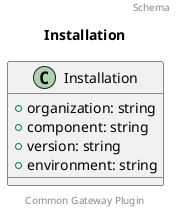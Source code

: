 @startuml
title: Installation
footer: Common Gateway Plugin
header: Schema

class Installation {
  + organization: string
  + component: string
  + version: string
  + environment: string
}
@enduml

